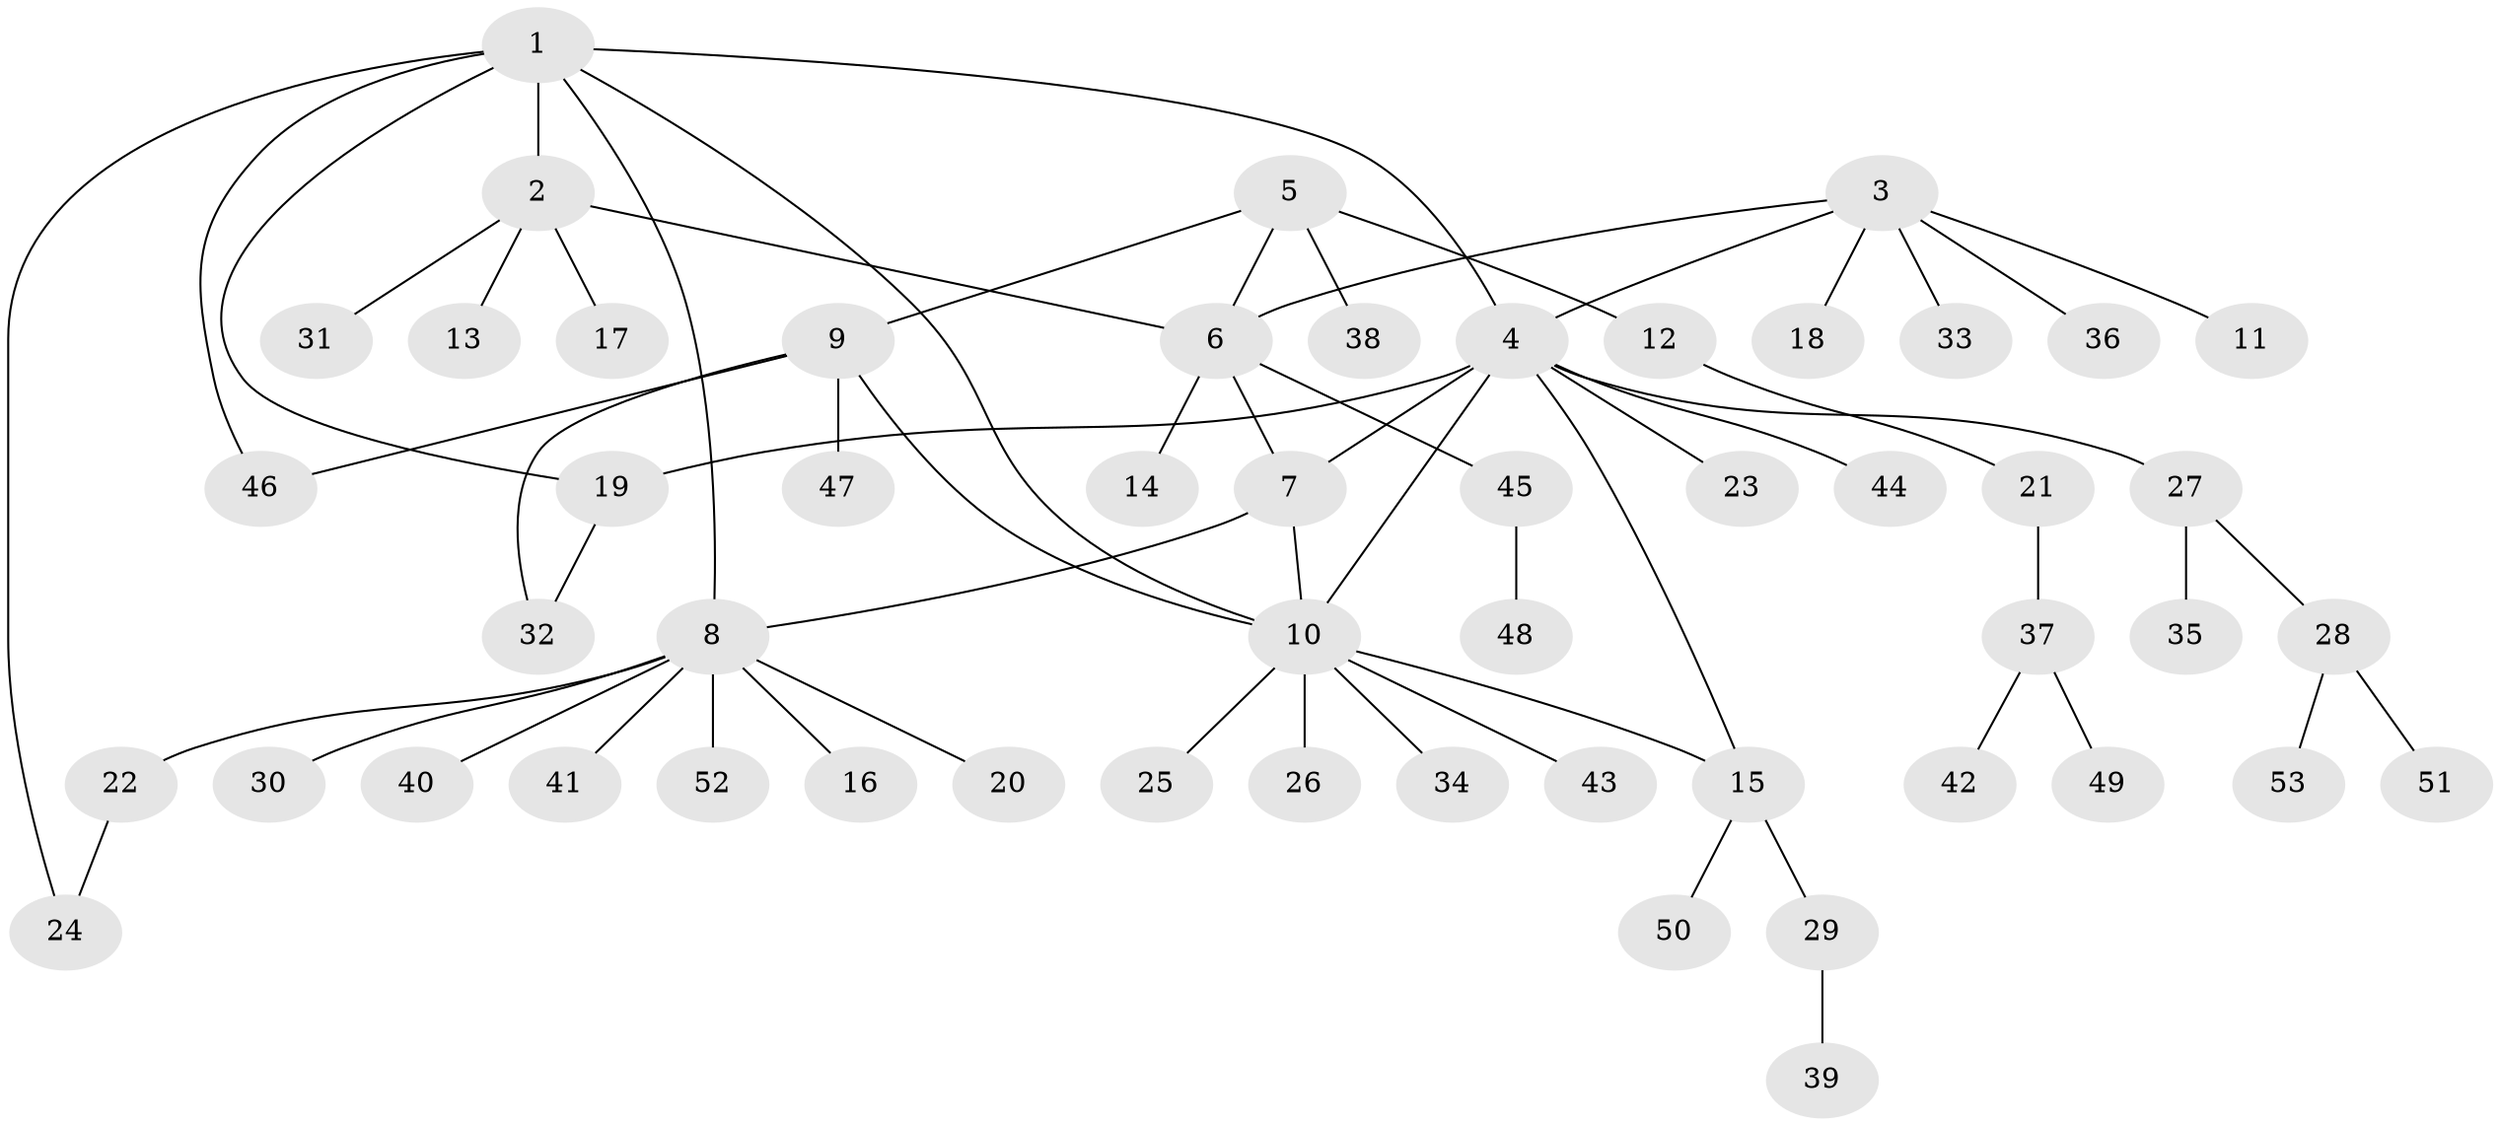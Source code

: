 // coarse degree distribution, {2: 0.2, 1: 0.7333333333333333, 13: 0.06666666666666667}
// Generated by graph-tools (version 1.1) at 2025/58/03/04/25 21:58:57]
// undirected, 53 vertices, 63 edges
graph export_dot {
graph [start="1"]
  node [color=gray90,style=filled];
  1;
  2;
  3;
  4;
  5;
  6;
  7;
  8;
  9;
  10;
  11;
  12;
  13;
  14;
  15;
  16;
  17;
  18;
  19;
  20;
  21;
  22;
  23;
  24;
  25;
  26;
  27;
  28;
  29;
  30;
  31;
  32;
  33;
  34;
  35;
  36;
  37;
  38;
  39;
  40;
  41;
  42;
  43;
  44;
  45;
  46;
  47;
  48;
  49;
  50;
  51;
  52;
  53;
  1 -- 2;
  1 -- 4;
  1 -- 8;
  1 -- 10;
  1 -- 19;
  1 -- 24;
  1 -- 46;
  2 -- 6;
  2 -- 13;
  2 -- 17;
  2 -- 31;
  3 -- 4;
  3 -- 6;
  3 -- 11;
  3 -- 18;
  3 -- 33;
  3 -- 36;
  4 -- 7;
  4 -- 10;
  4 -- 15;
  4 -- 19;
  4 -- 23;
  4 -- 27;
  4 -- 44;
  5 -- 6;
  5 -- 9;
  5 -- 12;
  5 -- 38;
  6 -- 7;
  6 -- 14;
  6 -- 45;
  7 -- 8;
  7 -- 10;
  8 -- 16;
  8 -- 20;
  8 -- 22;
  8 -- 30;
  8 -- 40;
  8 -- 41;
  8 -- 52;
  9 -- 10;
  9 -- 32;
  9 -- 46;
  9 -- 47;
  10 -- 15;
  10 -- 25;
  10 -- 26;
  10 -- 34;
  10 -- 43;
  12 -- 21;
  15 -- 29;
  15 -- 50;
  19 -- 32;
  21 -- 37;
  22 -- 24;
  27 -- 28;
  27 -- 35;
  28 -- 51;
  28 -- 53;
  29 -- 39;
  37 -- 42;
  37 -- 49;
  45 -- 48;
}
